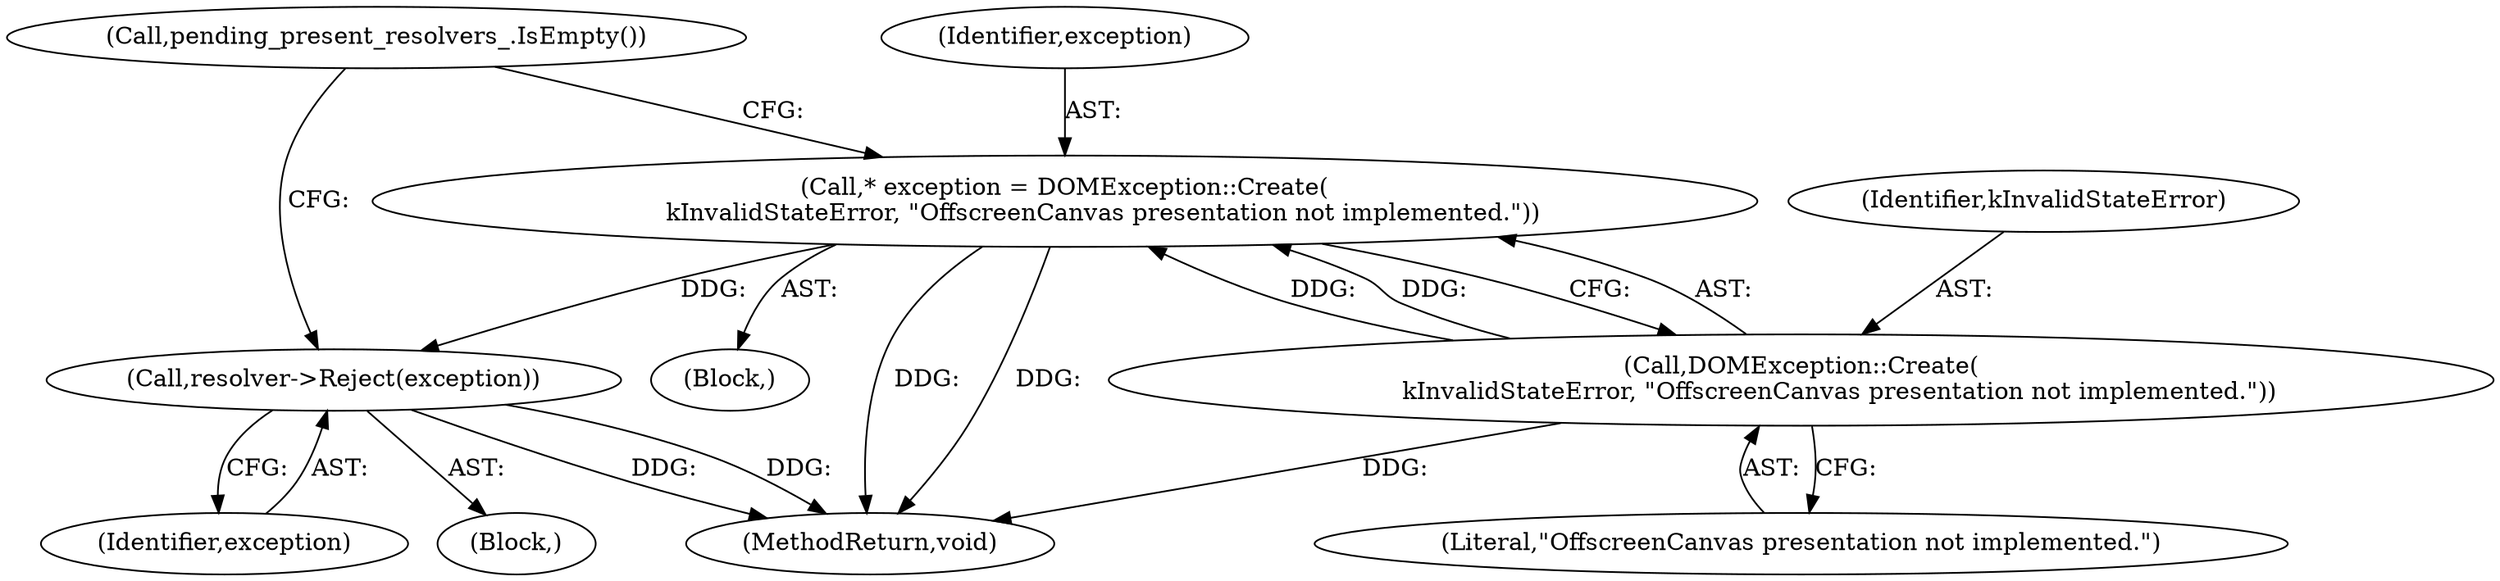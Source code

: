 digraph "0_Chrome_262e77a72493e36e8006aeeba1c7497a42ee5ad9@pointer" {
"1000143" [label="(Call,* exception = DOMException::Create(\n          kInvalidStateError, \"OffscreenCanvas presentation not implemented.\"))"];
"1000145" [label="(Call,DOMException::Create(\n          kInvalidStateError, \"OffscreenCanvas presentation not implemented.\"))"];
"1000156" [label="(Call,resolver->Reject(exception))"];
"1000147" [label="(Literal,\"OffscreenCanvas presentation not implemented.\")"];
"1000151" [label="(Block,)"];
"1000145" [label="(Call,DOMException::Create(\n          kInvalidStateError, \"OffscreenCanvas presentation not implemented.\"))"];
"1000157" [label="(Identifier,exception)"];
"1000138" [label="(Block,)"];
"1000150" [label="(Call,pending_present_resolvers_.IsEmpty())"];
"1000203" [label="(MethodReturn,void)"];
"1000156" [label="(Call,resolver->Reject(exception))"];
"1000146" [label="(Identifier,kInvalidStateError)"];
"1000144" [label="(Identifier,exception)"];
"1000143" [label="(Call,* exception = DOMException::Create(\n          kInvalidStateError, \"OffscreenCanvas presentation not implemented.\"))"];
"1000143" -> "1000138"  [label="AST: "];
"1000143" -> "1000145"  [label="CFG: "];
"1000144" -> "1000143"  [label="AST: "];
"1000145" -> "1000143"  [label="AST: "];
"1000150" -> "1000143"  [label="CFG: "];
"1000143" -> "1000203"  [label="DDG: "];
"1000143" -> "1000203"  [label="DDG: "];
"1000145" -> "1000143"  [label="DDG: "];
"1000145" -> "1000143"  [label="DDG: "];
"1000143" -> "1000156"  [label="DDG: "];
"1000145" -> "1000147"  [label="CFG: "];
"1000146" -> "1000145"  [label="AST: "];
"1000147" -> "1000145"  [label="AST: "];
"1000145" -> "1000203"  [label="DDG: "];
"1000156" -> "1000151"  [label="AST: "];
"1000156" -> "1000157"  [label="CFG: "];
"1000157" -> "1000156"  [label="AST: "];
"1000150" -> "1000156"  [label="CFG: "];
"1000156" -> "1000203"  [label="DDG: "];
"1000156" -> "1000203"  [label="DDG: "];
}
